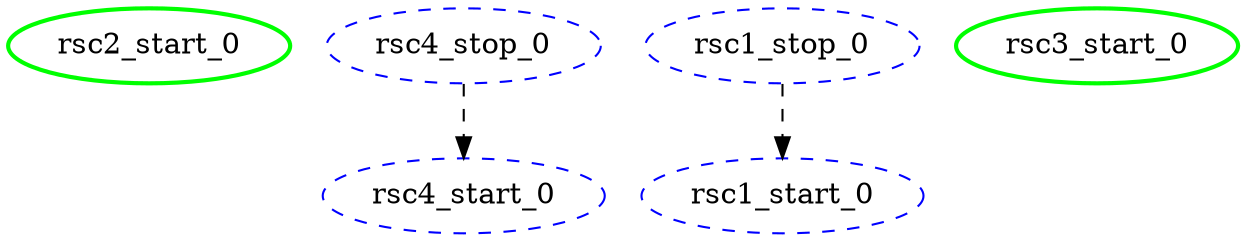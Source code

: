 digraph "g" {
	size = "30,30"
"rsc2_start_0" [ tooltip="node1" style=bold color="green" fontcolor="black" ]
"rsc4_stop_0" [ style="dashed" color="blue" fontcolor="black" ]
"rsc4_start_0" [ style="dashed" color="blue" fontcolor="black" ]
"rsc1_stop_0" [ style="dashed" color="blue" fontcolor="black" ]
"rsc1_start_0" [ style="dashed" color="blue" fontcolor="black" ]
"rsc3_start_0" [ tooltip="node2" style=bold color="green" fontcolor="black" ]
"rsc4_stop_0" -> "rsc4_start_0" [ style = dashed]
"rsc1_stop_0" -> "rsc1_start_0" [ style = dashed]
}
